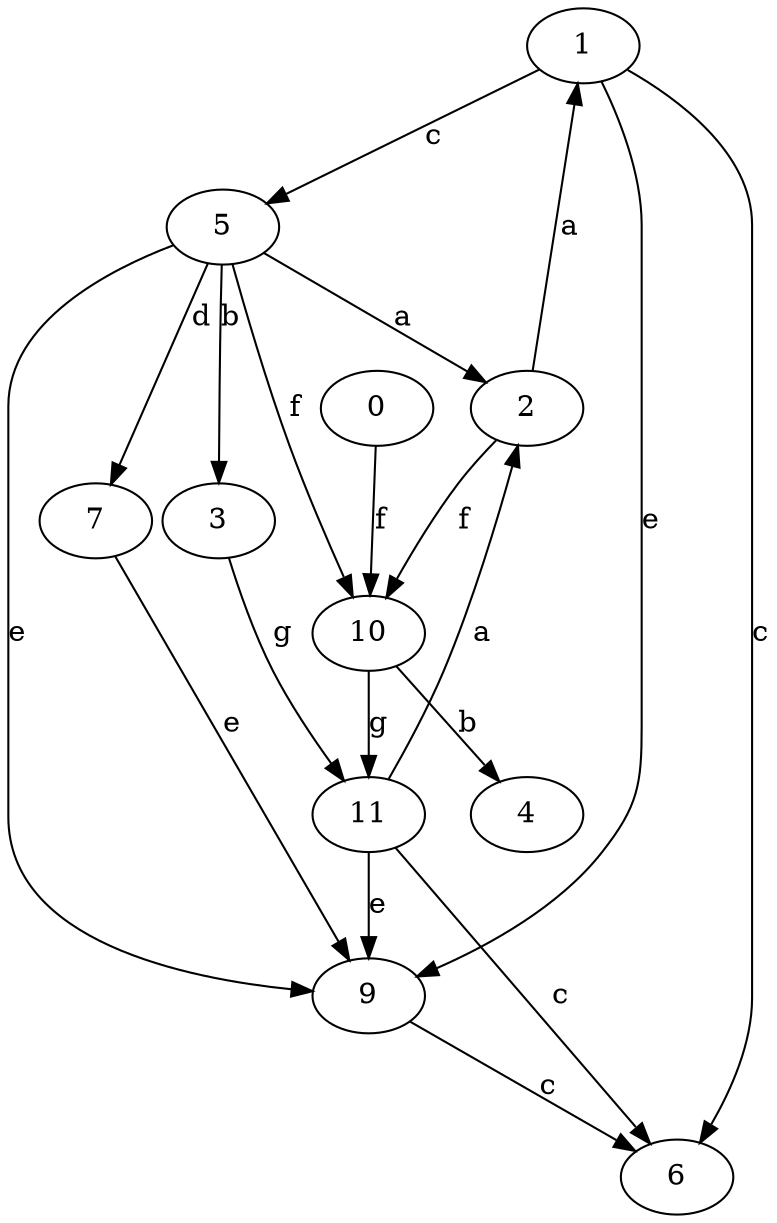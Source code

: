 strict digraph  {
1;
2;
3;
4;
0;
5;
6;
7;
9;
10;
11;
1 -> 5  [label=c];
1 -> 6  [label=c];
1 -> 9  [label=e];
2 -> 1  [label=a];
2 -> 10  [label=f];
3 -> 11  [label=g];
0 -> 10  [label=f];
5 -> 2  [label=a];
5 -> 3  [label=b];
5 -> 7  [label=d];
5 -> 9  [label=e];
5 -> 10  [label=f];
7 -> 9  [label=e];
9 -> 6  [label=c];
10 -> 4  [label=b];
10 -> 11  [label=g];
11 -> 2  [label=a];
11 -> 6  [label=c];
11 -> 9  [label=e];
}
